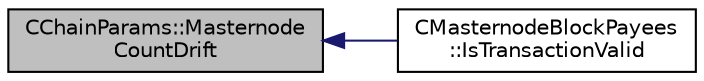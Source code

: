 digraph "CChainParams::MasternodeCountDrift"
{
  edge [fontname="Helvetica",fontsize="10",labelfontname="Helvetica",labelfontsize="10"];
  node [fontname="Helvetica",fontsize="10",shape=record];
  rankdir="LR";
  Node107 [label="CChainParams::Masternode\lCountDrift",height=0.2,width=0.4,color="black", fillcolor="grey75", style="filled", fontcolor="black"];
  Node107 -> Node108 [dir="back",color="midnightblue",fontsize="10",style="solid",fontname="Helvetica"];
  Node108 [label="CMasternodeBlockPayees\l::IsTransactionValid",height=0.2,width=0.4,color="black", fillcolor="white", style="filled",URL="$class_c_masternode_block_payees.html#a6721f357d17e653ceb93c28ffd3ae528"];
}
